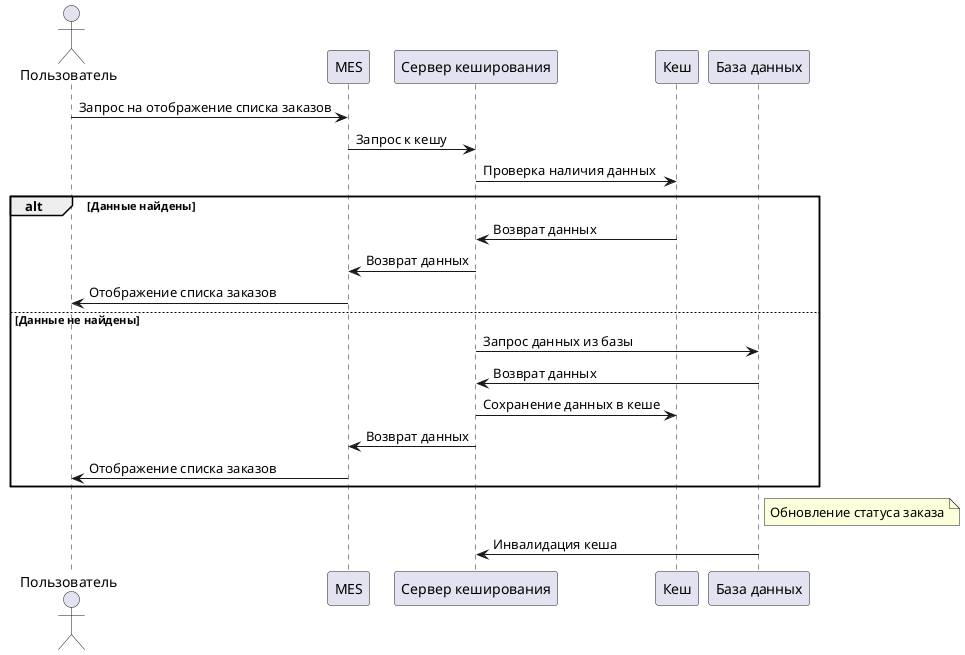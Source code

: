 @startuml
actor Пользователь
participant "MES" as ClientApp
participant "Сервер кеширования" as CacheServer
participant "Кеш" as Cache
participant "База данных" as Database

Пользователь -> ClientApp: Запрос на отображение списка заказов
ClientApp -> CacheServer: Запрос к кешу
CacheServer -> Cache: Проверка наличия данных
alt Данные найдены
    Cache -> CacheServer: Возврат данных
    CacheServer -> ClientApp: Возврат данных
    ClientApp -> Пользователь: Отображение списка заказов
else Данные не найдены
    CacheServer -> Database: Запрос данных из базы
    Database -> CacheServer: Возврат данных
    CacheServer -> Cache: Сохранение данных в кеше
    CacheServer -> ClientApp: Возврат данных
    ClientApp -> Пользователь: Отображение списка заказов
end

note right of Database: Обновление статуса заказа
Database -> CacheServer: Инвалидация кеша

@enduml